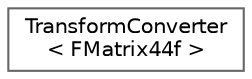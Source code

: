 digraph "Graphical Class Hierarchy"
{
 // INTERACTIVE_SVG=YES
 // LATEX_PDF_SIZE
  bgcolor="transparent";
  edge [fontname=Helvetica,fontsize=10,labelfontname=Helvetica,labelfontsize=10];
  node [fontname=Helvetica,fontsize=10,shape=box,height=0.2,width=0.4];
  rankdir="LR";
  Node0 [id="Node000000",label="TransformConverter\l\< FMatrix44f \>",height=0.2,width=0.4,color="grey40", fillcolor="white", style="filled",URL="$d8/dbd/structTransformConverter_3_01FMatrix44f_01_4.html",tooltip="Specialization of TransformConverter for UE::Math::TMatrix<T>."];
}
